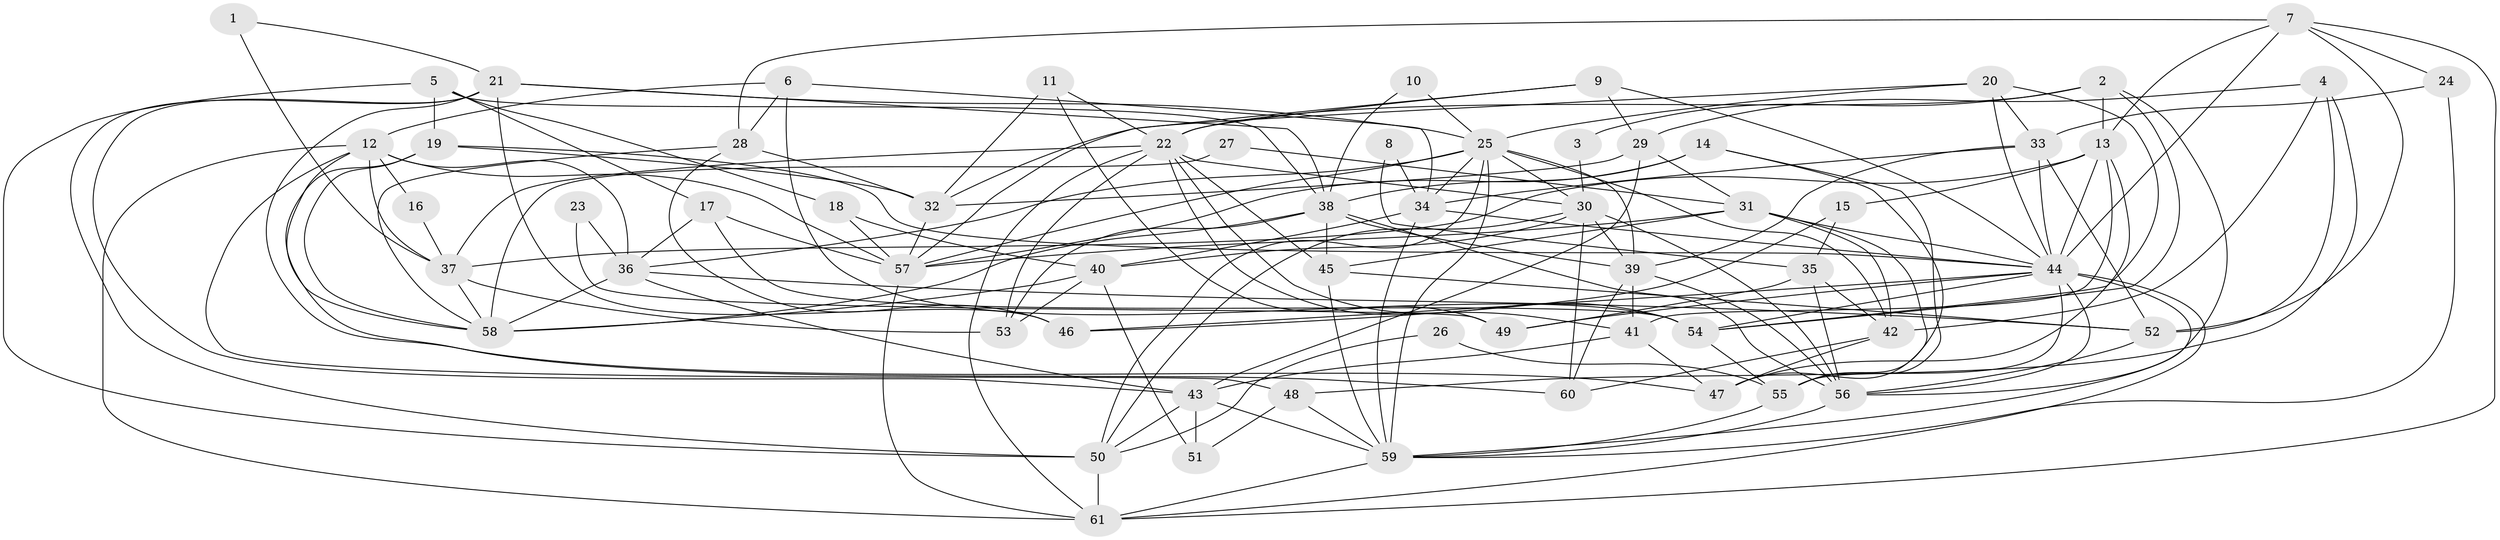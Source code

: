// original degree distribution, {3: 0.30578512396694213, 7: 0.04132231404958678, 6: 0.08264462809917356, 2: 0.12396694214876033, 4: 0.23140495867768596, 5: 0.19834710743801653, 8: 0.01652892561983471}
// Generated by graph-tools (version 1.1) at 2025/50/03/09/25 03:50:11]
// undirected, 61 vertices, 168 edges
graph export_dot {
graph [start="1"]
  node [color=gray90,style=filled];
  1;
  2;
  3;
  4;
  5;
  6;
  7;
  8;
  9;
  10;
  11;
  12;
  13;
  14;
  15;
  16;
  17;
  18;
  19;
  20;
  21;
  22;
  23;
  24;
  25;
  26;
  27;
  28;
  29;
  30;
  31;
  32;
  33;
  34;
  35;
  36;
  37;
  38;
  39;
  40;
  41;
  42;
  43;
  44;
  45;
  46;
  47;
  48;
  49;
  50;
  51;
  52;
  53;
  54;
  55;
  56;
  57;
  58;
  59;
  60;
  61;
  1 -- 21 [weight=1.0];
  1 -- 37 [weight=1.0];
  2 -- 3 [weight=1.0];
  2 -- 13 [weight=1.0];
  2 -- 22 [weight=1.0];
  2 -- 54 [weight=1.0];
  2 -- 56 [weight=1.0];
  3 -- 30 [weight=1.0];
  4 -- 29 [weight=1.0];
  4 -- 42 [weight=1.0];
  4 -- 48 [weight=1.0];
  4 -- 52 [weight=1.0];
  5 -- 17 [weight=1.0];
  5 -- 18 [weight=1.0];
  5 -- 19 [weight=1.0];
  5 -- 38 [weight=1.0];
  5 -- 50 [weight=1.0];
  6 -- 12 [weight=1.0];
  6 -- 28 [weight=1.0];
  6 -- 34 [weight=1.0];
  6 -- 54 [weight=1.0];
  7 -- 13 [weight=1.0];
  7 -- 24 [weight=1.0];
  7 -- 28 [weight=1.0];
  7 -- 44 [weight=1.0];
  7 -- 52 [weight=1.0];
  7 -- 61 [weight=1.0];
  8 -- 34 [weight=1.0];
  8 -- 35 [weight=1.0];
  9 -- 22 [weight=1.0];
  9 -- 29 [weight=1.0];
  9 -- 44 [weight=1.0];
  9 -- 57 [weight=1.0];
  10 -- 25 [weight=1.0];
  10 -- 38 [weight=1.0];
  11 -- 22 [weight=1.0];
  11 -- 32 [weight=1.0];
  11 -- 49 [weight=1.0];
  12 -- 16 [weight=1.0];
  12 -- 36 [weight=1.0];
  12 -- 37 [weight=1.0];
  12 -- 48 [weight=1.0];
  12 -- 57 [weight=1.0];
  12 -- 58 [weight=1.0];
  12 -- 61 [weight=1.0];
  13 -- 15 [weight=1.0];
  13 -- 37 [weight=1.0];
  13 -- 41 [weight=1.0];
  13 -- 44 [weight=1.0];
  13 -- 47 [weight=1.0];
  14 -- 38 [weight=1.0];
  14 -- 47 [weight=1.0];
  14 -- 55 [weight=1.0];
  14 -- 57 [weight=2.0];
  15 -- 35 [weight=1.0];
  15 -- 46 [weight=1.0];
  16 -- 37 [weight=1.0];
  17 -- 36 [weight=1.0];
  17 -- 54 [weight=1.0];
  17 -- 57 [weight=1.0];
  18 -- 40 [weight=1.0];
  18 -- 57 [weight=1.0];
  19 -- 32 [weight=1.0];
  19 -- 44 [weight=1.0];
  19 -- 58 [weight=1.0];
  19 -- 60 [weight=1.0];
  20 -- 25 [weight=1.0];
  20 -- 32 [weight=1.0];
  20 -- 33 [weight=1.0];
  20 -- 44 [weight=1.0];
  20 -- 54 [weight=1.0];
  21 -- 25 [weight=1.0];
  21 -- 38 [weight=1.0];
  21 -- 43 [weight=1.0];
  21 -- 46 [weight=1.0];
  21 -- 47 [weight=1.0];
  21 -- 50 [weight=1.0];
  22 -- 30 [weight=1.0];
  22 -- 37 [weight=1.0];
  22 -- 41 [weight=1.0];
  22 -- 45 [weight=1.0];
  22 -- 53 [weight=1.0];
  22 -- 54 [weight=1.0];
  22 -- 61 [weight=1.0];
  23 -- 36 [weight=1.0];
  23 -- 49 [weight=1.0];
  24 -- 33 [weight=1.0];
  24 -- 59 [weight=1.0];
  25 -- 30 [weight=1.0];
  25 -- 34 [weight=1.0];
  25 -- 36 [weight=1.0];
  25 -- 39 [weight=1.0];
  25 -- 42 [weight=1.0];
  25 -- 50 [weight=1.0];
  25 -- 57 [weight=1.0];
  25 -- 59 [weight=1.0];
  26 -- 50 [weight=1.0];
  26 -- 55 [weight=1.0];
  27 -- 31 [weight=1.0];
  27 -- 58 [weight=1.0];
  28 -- 32 [weight=1.0];
  28 -- 46 [weight=1.0];
  28 -- 58 [weight=1.0];
  29 -- 31 [weight=1.0];
  29 -- 32 [weight=1.0];
  29 -- 43 [weight=1.0];
  30 -- 39 [weight=2.0];
  30 -- 40 [weight=1.0];
  30 -- 50 [weight=1.0];
  30 -- 56 [weight=1.0];
  30 -- 60 [weight=1.0];
  31 -- 42 [weight=1.0];
  31 -- 44 [weight=1.0];
  31 -- 45 [weight=1.0];
  31 -- 55 [weight=1.0];
  31 -- 57 [weight=1.0];
  32 -- 57 [weight=1.0];
  33 -- 34 [weight=1.0];
  33 -- 39 [weight=1.0];
  33 -- 44 [weight=1.0];
  33 -- 52 [weight=1.0];
  34 -- 40 [weight=1.0];
  34 -- 44 [weight=1.0];
  34 -- 59 [weight=1.0];
  35 -- 42 [weight=1.0];
  35 -- 49 [weight=1.0];
  35 -- 56 [weight=1.0];
  36 -- 43 [weight=1.0];
  36 -- 52 [weight=1.0];
  36 -- 58 [weight=1.0];
  37 -- 53 [weight=2.0];
  37 -- 58 [weight=1.0];
  38 -- 39 [weight=1.0];
  38 -- 45 [weight=1.0];
  38 -- 53 [weight=1.0];
  38 -- 56 [weight=1.0];
  38 -- 58 [weight=1.0];
  39 -- 41 [weight=1.0];
  39 -- 56 [weight=1.0];
  39 -- 60 [weight=1.0];
  40 -- 51 [weight=1.0];
  40 -- 53 [weight=1.0];
  40 -- 58 [weight=1.0];
  41 -- 43 [weight=1.0];
  41 -- 47 [weight=1.0];
  42 -- 47 [weight=1.0];
  42 -- 60 [weight=1.0];
  43 -- 50 [weight=1.0];
  43 -- 51 [weight=1.0];
  43 -- 59 [weight=1.0];
  44 -- 46 [weight=1.0];
  44 -- 49 [weight=1.0];
  44 -- 54 [weight=1.0];
  44 -- 55 [weight=1.0];
  44 -- 56 [weight=1.0];
  44 -- 59 [weight=1.0];
  44 -- 61 [weight=1.0];
  45 -- 52 [weight=1.0];
  45 -- 59 [weight=1.0];
  48 -- 51 [weight=1.0];
  48 -- 59 [weight=1.0];
  50 -- 61 [weight=1.0];
  52 -- 56 [weight=1.0];
  54 -- 55 [weight=1.0];
  55 -- 59 [weight=1.0];
  56 -- 59 [weight=1.0];
  57 -- 61 [weight=1.0];
  59 -- 61 [weight=1.0];
}
